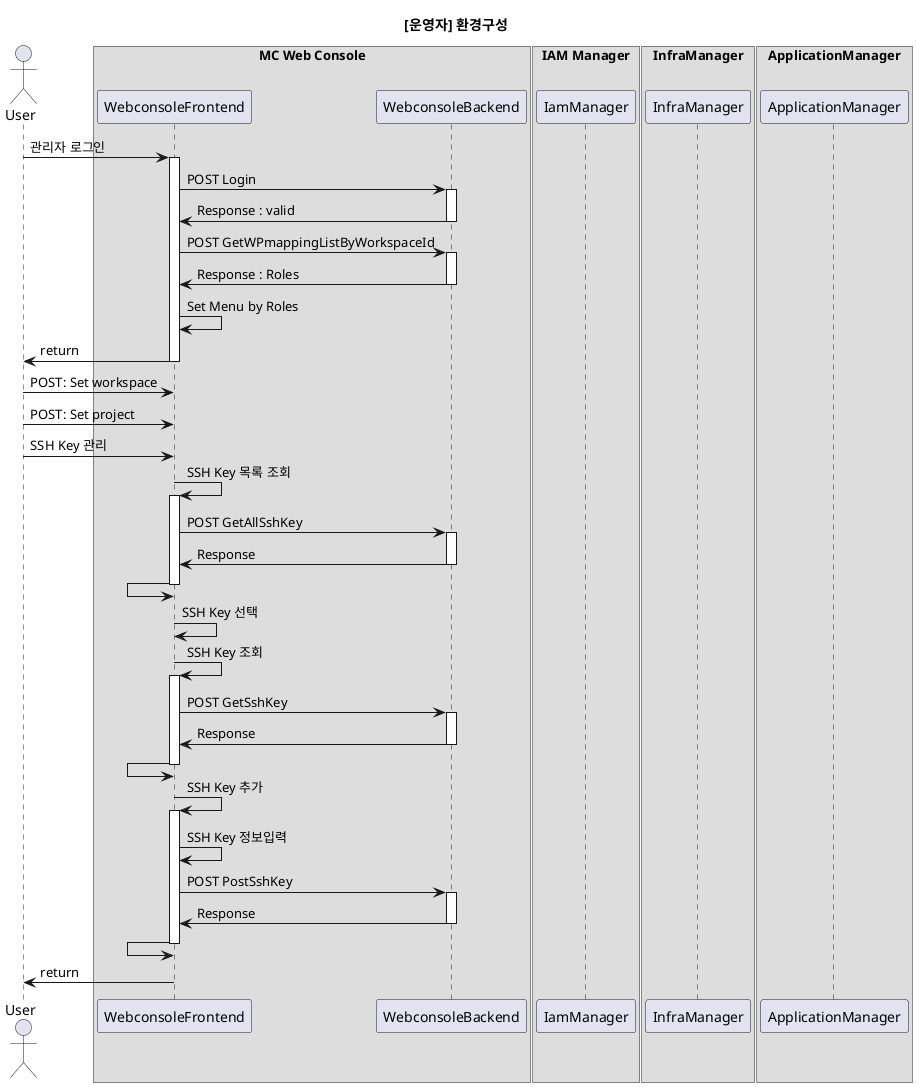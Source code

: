 @startuml

title "[운영자] 환경구성"

actor User as EndUser

box "MC Web Console"
participant WebconsoleFrontend
participant WebconsoleBackend
end box

box "IAM Manager"
participant IamManager
end box

box "InfraManager"
participant InfraManager
end box

box "ApplicationManager"
participant ApplicationManager
end box

EndUser     -> WebconsoleFrontend ++: 관리자 로그인
    WebconsoleFrontend -> WebconsoleBackend ++: POST Login
    WebconsoleFrontend  <- WebconsoleBackend --: Response : valid
    WebconsoleFrontend -> WebconsoleBackend ++: POST GetWPmappingListByWorkspaceId
    WebconsoleFrontend  <- WebconsoleBackend --: Response : Roles

    WebconsoleFrontend -> WebconsoleFrontend : Set Menu by Roles
EndUser     <- WebconsoleFrontend --: return 

EndUser     -> WebconsoleFrontend : POST: Set workspace
EndUser     -> WebconsoleFrontend : POST: Set project

EndUser     -> WebconsoleFrontend : SSH Key 관리
    WebconsoleFrontend -> WebconsoleFrontend ++: SSH Key 목록 조회
        WebconsoleFrontend  -> WebconsoleBackend ++: POST GetAllSshKey
        WebconsoleFrontend  <- WebconsoleBackend --: Response
    WebconsoleFrontend <- WebconsoleFrontend --: 

    WebconsoleFrontend -> WebconsoleFrontend : SSH Key 선택
    WebconsoleFrontend -> WebconsoleFrontend ++: SSH Key 조회
        WebconsoleFrontend  -> WebconsoleBackend ++: POST GetSshKey
        WebconsoleFrontend  <- WebconsoleBackend --: Response
    WebconsoleFrontend <- WebconsoleFrontend --: 


    WebconsoleFrontend -> WebconsoleFrontend ++: SSH Key 추가
        WebconsoleFrontend -> WebconsoleFrontend : SSH Key 정보입력
        WebconsoleFrontend  -> WebconsoleBackend ++: POST PostSshKey
        WebconsoleFrontend  <- WebconsoleBackend --: Response
    WebconsoleFrontend <- WebconsoleFrontend --: 

EndUser     <- WebconsoleFrontend --: return 

@enduml
